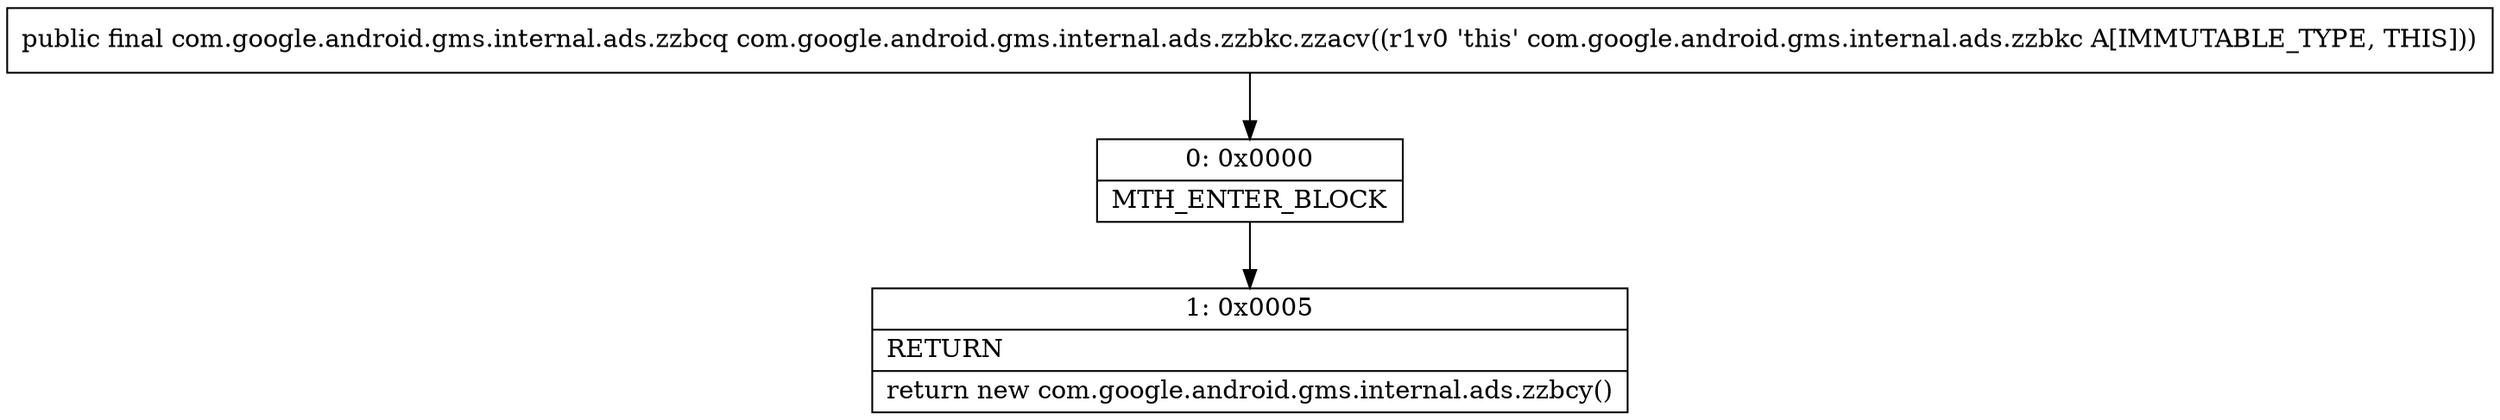 digraph "CFG forcom.google.android.gms.internal.ads.zzbkc.zzacv()Lcom\/google\/android\/gms\/internal\/ads\/zzbcq;" {
Node_0 [shape=record,label="{0\:\ 0x0000|MTH_ENTER_BLOCK\l}"];
Node_1 [shape=record,label="{1\:\ 0x0005|RETURN\l|return new com.google.android.gms.internal.ads.zzbcy()\l}"];
MethodNode[shape=record,label="{public final com.google.android.gms.internal.ads.zzbcq com.google.android.gms.internal.ads.zzbkc.zzacv((r1v0 'this' com.google.android.gms.internal.ads.zzbkc A[IMMUTABLE_TYPE, THIS])) }"];
MethodNode -> Node_0;
Node_0 -> Node_1;
}

